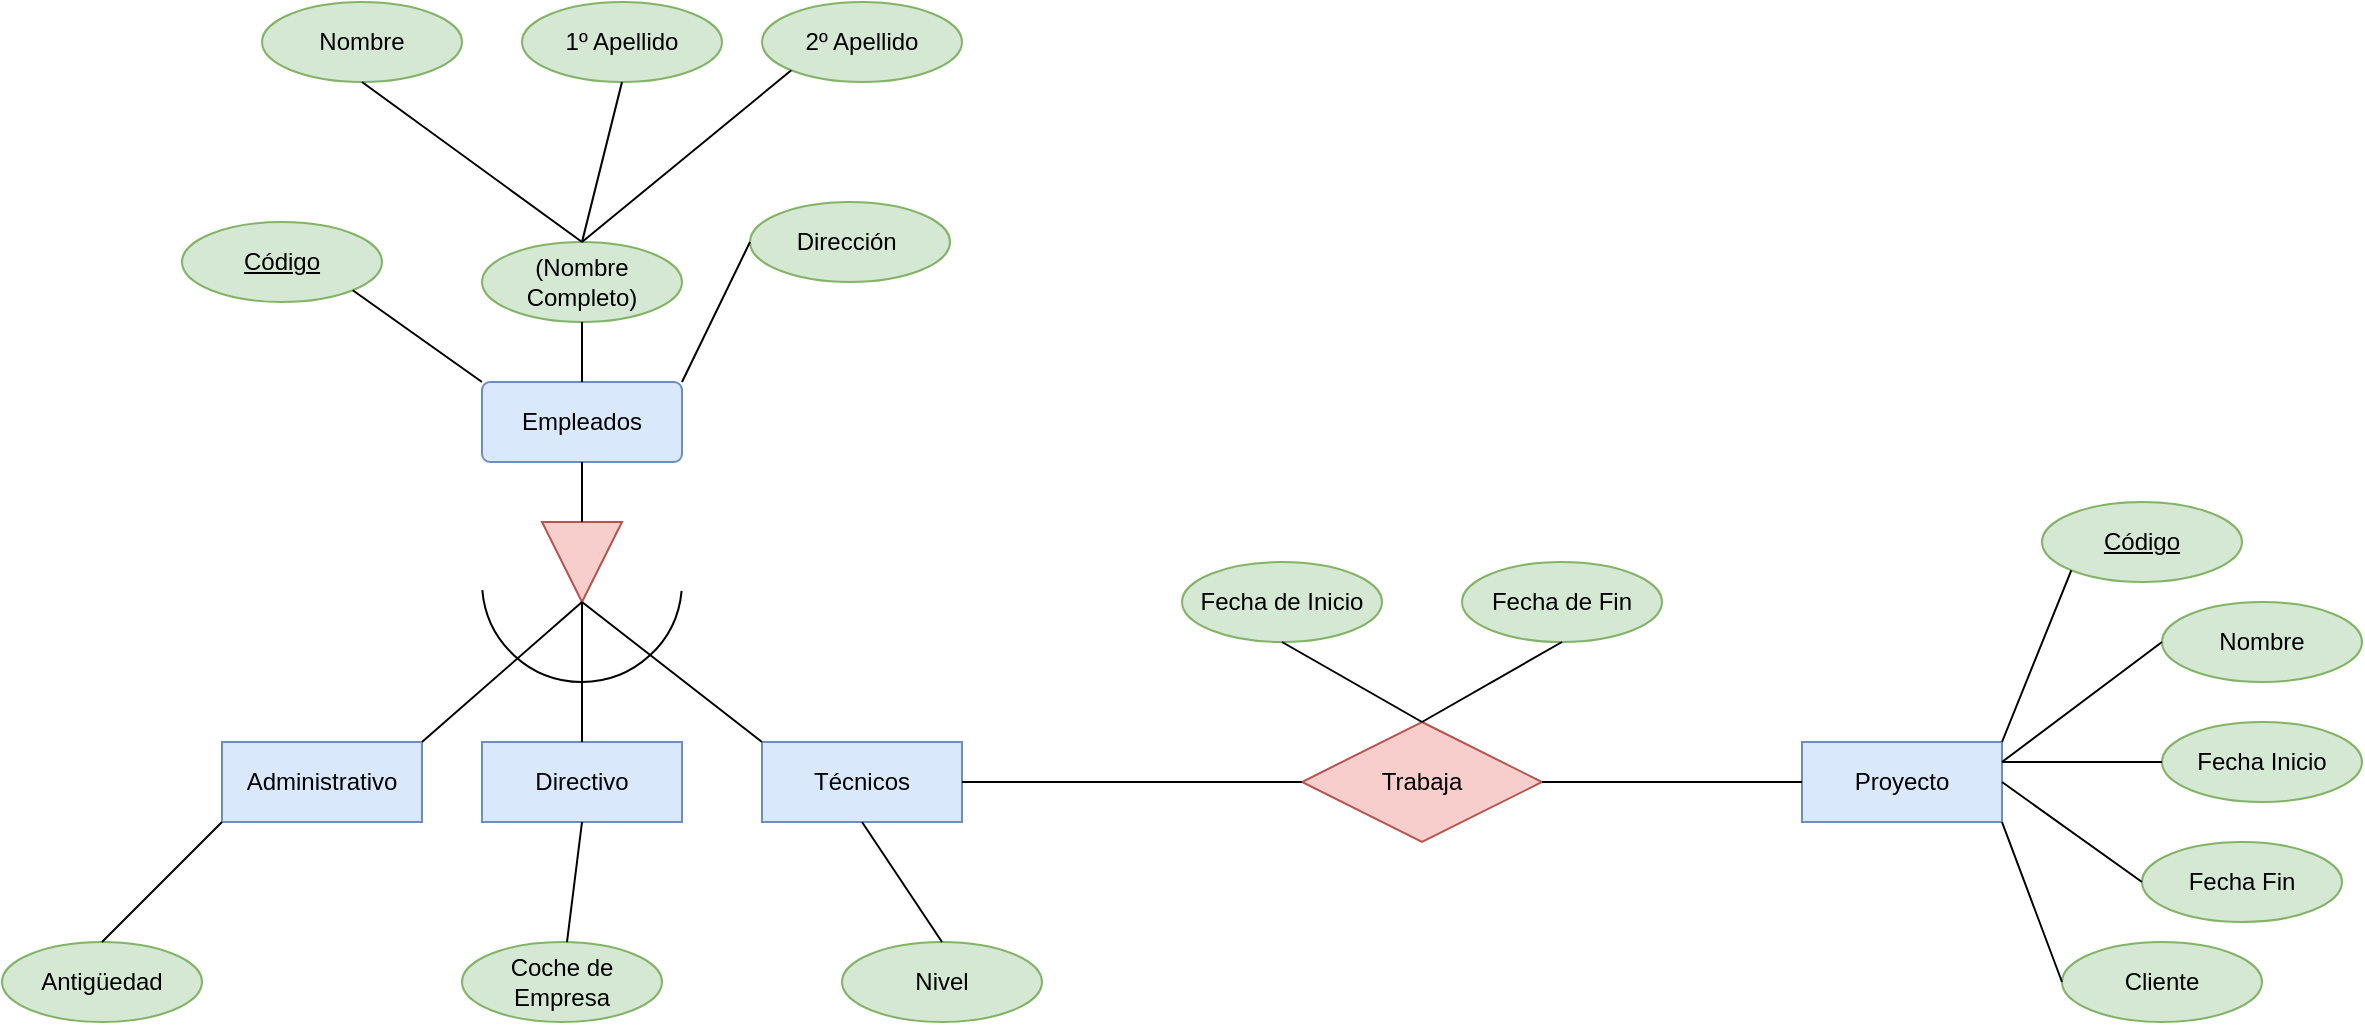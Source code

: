 <mxfile version="22.0.4" type="github">
  <diagram name="Página-1" id="pLvmbkR8kf_tLuu45GgK">
    <mxGraphModel dx="2138" dy="1885" grid="1" gridSize="10" guides="1" tooltips="1" connect="1" arrows="1" fold="1" page="1" pageScale="1" pageWidth="827" pageHeight="1169" math="0" shadow="0">
      <root>
        <mxCell id="0" />
        <mxCell id="1" parent="0" />
        <mxCell id="JgJG5PujccuQfQgZk5N4-16" value="Empleados" style="rounded=1;arcSize=10;whiteSpace=wrap;html=1;align=center;fillColor=#dae8fc;strokeColor=#6c8ebf;" vertex="1" parent="1">
          <mxGeometry x="180" y="130" width="100" height="40" as="geometry" />
        </mxCell>
        <mxCell id="JgJG5PujccuQfQgZk5N4-17" value="Administrativo" style="whiteSpace=wrap;html=1;align=center;fillColor=#dae8fc;strokeColor=#6c8ebf;" vertex="1" parent="1">
          <mxGeometry x="50" y="310" width="100" height="40" as="geometry" />
        </mxCell>
        <mxCell id="JgJG5PujccuQfQgZk5N4-18" value="Directivo" style="whiteSpace=wrap;html=1;align=center;fillColor=#dae8fc;strokeColor=#6c8ebf;" vertex="1" parent="1">
          <mxGeometry x="180" y="310" width="100" height="40" as="geometry" />
        </mxCell>
        <mxCell id="JgJG5PujccuQfQgZk5N4-19" value="Técnicos" style="whiteSpace=wrap;html=1;align=center;fillColor=#dae8fc;strokeColor=#6c8ebf;" vertex="1" parent="1">
          <mxGeometry x="320" y="310" width="100" height="40" as="geometry" />
        </mxCell>
        <mxCell id="JgJG5PujccuQfQgZk5N4-20" value="Proyecto" style="whiteSpace=wrap;html=1;align=center;fillColor=#dae8fc;strokeColor=#6c8ebf;" vertex="1" parent="1">
          <mxGeometry x="840" y="310" width="100" height="40" as="geometry" />
        </mxCell>
        <mxCell id="JgJG5PujccuQfQgZk5N4-21" value="" style="verticalLabelPosition=bottom;verticalAlign=top;html=1;shape=mxgraph.basic.acute_triangle;dx=0.5;rotation=-180;fillColor=#f8cecc;strokeColor=#b85450;" vertex="1" parent="1">
          <mxGeometry x="210" y="200" width="40" height="40" as="geometry" />
        </mxCell>
        <mxCell id="JgJG5PujccuQfQgZk5N4-22" value="" style="endArrow=none;html=1;rounded=0;exitX=0.5;exitY=1;exitDx=0;exitDy=0;entryX=0.5;entryY=1;entryDx=0;entryDy=0;entryPerimeter=0;" edge="1" parent="1" source="JgJG5PujccuQfQgZk5N4-16" target="JgJG5PujccuQfQgZk5N4-21">
          <mxGeometry relative="1" as="geometry">
            <mxPoint x="330" y="350" as="sourcePoint" />
            <mxPoint x="490" y="350" as="targetPoint" />
          </mxGeometry>
        </mxCell>
        <mxCell id="JgJG5PujccuQfQgZk5N4-23" value="" style="endArrow=none;html=1;rounded=0;entryX=0;entryY=0;entryDx=20;entryDy=0;entryPerimeter=0;" edge="1" parent="1" source="JgJG5PujccuQfQgZk5N4-18" target="JgJG5PujccuQfQgZk5N4-21">
          <mxGeometry relative="1" as="geometry">
            <mxPoint x="330" y="350" as="sourcePoint" />
            <mxPoint x="490" y="350" as="targetPoint" />
          </mxGeometry>
        </mxCell>
        <mxCell id="JgJG5PujccuQfQgZk5N4-24" value="" style="endArrow=none;html=1;rounded=0;exitX=0;exitY=0;exitDx=0;exitDy=0;entryX=0;entryY=0;entryDx=20;entryDy=0;entryPerimeter=0;" edge="1" parent="1" source="JgJG5PujccuQfQgZk5N4-19" target="JgJG5PujccuQfQgZk5N4-21">
          <mxGeometry relative="1" as="geometry">
            <mxPoint x="330" y="350" as="sourcePoint" />
            <mxPoint x="230" y="280" as="targetPoint" />
          </mxGeometry>
        </mxCell>
        <mxCell id="JgJG5PujccuQfQgZk5N4-25" value="" style="endArrow=none;html=1;rounded=0;exitX=1;exitY=0;exitDx=0;exitDy=0;" edge="1" parent="1" source="JgJG5PujccuQfQgZk5N4-17">
          <mxGeometry relative="1" as="geometry">
            <mxPoint x="330" y="350" as="sourcePoint" />
            <mxPoint x="230" y="240" as="targetPoint" />
          </mxGeometry>
        </mxCell>
        <mxCell id="JgJG5PujccuQfQgZk5N4-26" value="Código" style="ellipse;whiteSpace=wrap;html=1;align=center;fontStyle=4;fillColor=#d5e8d4;strokeColor=#82b366;" vertex="1" parent="1">
          <mxGeometry x="30" y="50" width="100" height="40" as="geometry" />
        </mxCell>
        <mxCell id="JgJG5PujccuQfQgZk5N4-27" value="(Nombre Completo)" style="ellipse;whiteSpace=wrap;html=1;align=center;fillColor=#d5e8d4;strokeColor=#82b366;" vertex="1" parent="1">
          <mxGeometry x="180" y="60" width="100" height="40" as="geometry" />
        </mxCell>
        <mxCell id="JgJG5PujccuQfQgZk5N4-28" value="Nombre" style="ellipse;whiteSpace=wrap;html=1;align=center;fillColor=#d5e8d4;strokeColor=#82b366;" vertex="1" parent="1">
          <mxGeometry x="70" y="-60" width="100" height="40" as="geometry" />
        </mxCell>
        <mxCell id="JgJG5PujccuQfQgZk5N4-29" value="1º Apellido" style="ellipse;whiteSpace=wrap;html=1;align=center;fillColor=#d5e8d4;strokeColor=#82b366;" vertex="1" parent="1">
          <mxGeometry x="200" y="-60" width="100" height="40" as="geometry" />
        </mxCell>
        <mxCell id="JgJG5PujccuQfQgZk5N4-30" value="2º Apellido" style="ellipse;whiteSpace=wrap;html=1;align=center;fillColor=#d5e8d4;strokeColor=#82b366;" vertex="1" parent="1">
          <mxGeometry x="320" y="-60" width="100" height="40" as="geometry" />
        </mxCell>
        <mxCell id="JgJG5PujccuQfQgZk5N4-31" value="Dirección&amp;nbsp;" style="ellipse;whiteSpace=wrap;html=1;align=center;fillColor=#d5e8d4;strokeColor=#82b366;" vertex="1" parent="1">
          <mxGeometry x="314" y="40" width="100" height="40" as="geometry" />
        </mxCell>
        <mxCell id="JgJG5PujccuQfQgZk5N4-32" value="" style="endArrow=none;html=1;rounded=0;exitX=0.5;exitY=0;exitDx=0;exitDy=0;entryX=0;entryY=1;entryDx=0;entryDy=0;" edge="1" parent="1" source="JgJG5PujccuQfQgZk5N4-27" target="JgJG5PujccuQfQgZk5N4-30">
          <mxGeometry relative="1" as="geometry">
            <mxPoint x="330" y="-10" as="sourcePoint" />
            <mxPoint x="490" y="-10" as="targetPoint" />
          </mxGeometry>
        </mxCell>
        <mxCell id="JgJG5PujccuQfQgZk5N4-33" value="" style="endArrow=none;html=1;rounded=0;entryX=0.5;entryY=1;entryDx=0;entryDy=0;exitX=0.5;exitY=0;exitDx=0;exitDy=0;" edge="1" parent="1" source="JgJG5PujccuQfQgZk5N4-27" target="JgJG5PujccuQfQgZk5N4-29">
          <mxGeometry relative="1" as="geometry">
            <mxPoint x="330" y="-10" as="sourcePoint" />
            <mxPoint x="490" y="-10" as="targetPoint" />
          </mxGeometry>
        </mxCell>
        <mxCell id="JgJG5PujccuQfQgZk5N4-34" value="" style="endArrow=none;html=1;rounded=0;entryX=0.5;entryY=0;entryDx=0;entryDy=0;exitX=0.5;exitY=1;exitDx=0;exitDy=0;" edge="1" parent="1" source="JgJG5PujccuQfQgZk5N4-28" target="JgJG5PujccuQfQgZk5N4-27">
          <mxGeometry relative="1" as="geometry">
            <mxPoint x="330" y="-10" as="sourcePoint" />
            <mxPoint x="490" y="-10" as="targetPoint" />
          </mxGeometry>
        </mxCell>
        <mxCell id="JgJG5PujccuQfQgZk5N4-35" value="" style="endArrow=none;html=1;rounded=0;entryX=0;entryY=0.5;entryDx=0;entryDy=0;exitX=1;exitY=0;exitDx=0;exitDy=0;" edge="1" parent="1" source="JgJG5PujccuQfQgZk5N4-16" target="JgJG5PujccuQfQgZk5N4-31">
          <mxGeometry relative="1" as="geometry">
            <mxPoint x="330" y="-10" as="sourcePoint" />
            <mxPoint x="490" y="-10" as="targetPoint" />
          </mxGeometry>
        </mxCell>
        <mxCell id="JgJG5PujccuQfQgZk5N4-36" value="" style="endArrow=none;html=1;rounded=0;entryX=0.5;entryY=1;entryDx=0;entryDy=0;exitX=0.5;exitY=0;exitDx=0;exitDy=0;" edge="1" parent="1" source="JgJG5PujccuQfQgZk5N4-16" target="JgJG5PujccuQfQgZk5N4-27">
          <mxGeometry relative="1" as="geometry">
            <mxPoint x="330" y="-10" as="sourcePoint" />
            <mxPoint x="490" y="-10" as="targetPoint" />
          </mxGeometry>
        </mxCell>
        <mxCell id="JgJG5PujccuQfQgZk5N4-37" value="" style="endArrow=none;html=1;rounded=0;entryX=0;entryY=0;entryDx=0;entryDy=0;exitX=1;exitY=1;exitDx=0;exitDy=0;" edge="1" parent="1" source="JgJG5PujccuQfQgZk5N4-26" target="JgJG5PujccuQfQgZk5N4-16">
          <mxGeometry relative="1" as="geometry">
            <mxPoint x="330" y="-10" as="sourcePoint" />
            <mxPoint x="490" y="-10" as="targetPoint" />
          </mxGeometry>
        </mxCell>
        <mxCell id="JgJG5PujccuQfQgZk5N4-38" value="Antigüedad" style="ellipse;whiteSpace=wrap;html=1;align=center;fillColor=#d5e8d4;strokeColor=#82b366;" vertex="1" parent="1">
          <mxGeometry x="-60" y="410" width="100" height="40" as="geometry" />
        </mxCell>
        <mxCell id="JgJG5PujccuQfQgZk5N4-39" value="" style="endArrow=none;html=1;rounded=0;exitX=0;exitY=1;exitDx=0;exitDy=0;entryX=0.5;entryY=0;entryDx=0;entryDy=0;" edge="1" parent="1" source="JgJG5PujccuQfQgZk5N4-17" target="JgJG5PujccuQfQgZk5N4-38">
          <mxGeometry relative="1" as="geometry">
            <mxPoint x="330" y="230" as="sourcePoint" />
            <mxPoint x="490" y="230" as="targetPoint" />
          </mxGeometry>
        </mxCell>
        <mxCell id="JgJG5PujccuQfQgZk5N4-40" value="Coche de Empresa" style="ellipse;whiteSpace=wrap;html=1;align=center;fillColor=#d5e8d4;strokeColor=#82b366;" vertex="1" parent="1">
          <mxGeometry x="170" y="410" width="100" height="40" as="geometry" />
        </mxCell>
        <mxCell id="JgJG5PujccuQfQgZk5N4-41" value="Nivel" style="ellipse;whiteSpace=wrap;html=1;align=center;fillColor=#d5e8d4;strokeColor=#82b366;" vertex="1" parent="1">
          <mxGeometry x="360" y="410" width="100" height="40" as="geometry" />
        </mxCell>
        <mxCell id="JgJG5PujccuQfQgZk5N4-42" value="" style="endArrow=none;html=1;rounded=0;exitX=0.5;exitY=1;exitDx=0;exitDy=0;entryX=0.5;entryY=0;entryDx=0;entryDy=0;" edge="1" parent="1" source="JgJG5PujccuQfQgZk5N4-19" target="JgJG5PujccuQfQgZk5N4-41">
          <mxGeometry relative="1" as="geometry">
            <mxPoint x="330" y="230" as="sourcePoint" />
            <mxPoint x="490" y="230" as="targetPoint" />
          </mxGeometry>
        </mxCell>
        <mxCell id="JgJG5PujccuQfQgZk5N4-43" value="" style="endArrow=none;html=1;rounded=0;entryX=0.5;entryY=1;entryDx=0;entryDy=0;" edge="1" parent="1" source="JgJG5PujccuQfQgZk5N4-40" target="JgJG5PujccuQfQgZk5N4-18">
          <mxGeometry relative="1" as="geometry">
            <mxPoint x="330" y="230" as="sourcePoint" />
            <mxPoint x="490" y="230" as="targetPoint" />
          </mxGeometry>
        </mxCell>
        <mxCell id="JgJG5PujccuQfQgZk5N4-44" value="Trabaja" style="shape=rhombus;perimeter=rhombusPerimeter;whiteSpace=wrap;html=1;align=center;fillColor=#f8cecc;strokeColor=#b85450;" vertex="1" parent="1">
          <mxGeometry x="590" y="300" width="120" height="60" as="geometry" />
        </mxCell>
        <mxCell id="JgJG5PujccuQfQgZk5N4-45" value="" style="endArrow=none;html=1;rounded=0;entryX=0;entryY=0.5;entryDx=0;entryDy=0;exitX=1;exitY=0.5;exitDx=0;exitDy=0;" edge="1" parent="1" source="JgJG5PujccuQfQgZk5N4-19" target="JgJG5PujccuQfQgZk5N4-44">
          <mxGeometry relative="1" as="geometry">
            <mxPoint x="330" y="230" as="sourcePoint" />
            <mxPoint x="490" y="230" as="targetPoint" />
          </mxGeometry>
        </mxCell>
        <mxCell id="JgJG5PujccuQfQgZk5N4-46" value="" style="endArrow=none;html=1;rounded=0;entryX=0;entryY=0.5;entryDx=0;entryDy=0;exitX=1;exitY=0.5;exitDx=0;exitDy=0;" edge="1" parent="1" source="JgJG5PujccuQfQgZk5N4-44" target="JgJG5PujccuQfQgZk5N4-20">
          <mxGeometry relative="1" as="geometry">
            <mxPoint x="330" y="230" as="sourcePoint" />
            <mxPoint x="490" y="230" as="targetPoint" />
          </mxGeometry>
        </mxCell>
        <mxCell id="JgJG5PujccuQfQgZk5N4-47" value="Fecha de Inicio" style="ellipse;whiteSpace=wrap;html=1;align=center;fillColor=#d5e8d4;strokeColor=#82b366;" vertex="1" parent="1">
          <mxGeometry x="530" y="220" width="100" height="40" as="geometry" />
        </mxCell>
        <mxCell id="JgJG5PujccuQfQgZk5N4-48" value="Fecha de Fin" style="ellipse;whiteSpace=wrap;html=1;align=center;fillColor=#d5e8d4;strokeColor=#82b366;" vertex="1" parent="1">
          <mxGeometry x="670" y="220" width="100" height="40" as="geometry" />
        </mxCell>
        <mxCell id="JgJG5PujccuQfQgZk5N4-49" value="" style="endArrow=none;html=1;rounded=0;entryX=0.5;entryY=0;entryDx=0;entryDy=0;exitX=0.5;exitY=1;exitDx=0;exitDy=0;" edge="1" parent="1" source="JgJG5PujccuQfQgZk5N4-47" target="JgJG5PujccuQfQgZk5N4-44">
          <mxGeometry relative="1" as="geometry">
            <mxPoint x="330" y="230" as="sourcePoint" />
            <mxPoint x="490" y="230" as="targetPoint" />
          </mxGeometry>
        </mxCell>
        <mxCell id="JgJG5PujccuQfQgZk5N4-50" value="" style="endArrow=none;html=1;rounded=0;entryX=0.5;entryY=0;entryDx=0;entryDy=0;exitX=0.5;exitY=1;exitDx=0;exitDy=0;" edge="1" parent="1" source="JgJG5PujccuQfQgZk5N4-48" target="JgJG5PujccuQfQgZk5N4-44">
          <mxGeometry relative="1" as="geometry">
            <mxPoint x="330" y="230" as="sourcePoint" />
            <mxPoint x="490" y="230" as="targetPoint" />
          </mxGeometry>
        </mxCell>
        <mxCell id="JgJG5PujccuQfQgZk5N4-51" value="" style="verticalLabelPosition=bottom;verticalAlign=top;html=1;shape=mxgraph.basic.arc;startAngle=0.264;endAngle=0.737;" vertex="1" parent="1">
          <mxGeometry x="180" y="180" width="100" height="100" as="geometry" />
        </mxCell>
        <mxCell id="JgJG5PujccuQfQgZk5N4-53" value="Código" style="ellipse;whiteSpace=wrap;html=1;align=center;fontStyle=4;fillColor=#d5e8d4;strokeColor=#82b366;" vertex="1" parent="1">
          <mxGeometry x="960" y="190" width="100" height="40" as="geometry" />
        </mxCell>
        <mxCell id="JgJG5PujccuQfQgZk5N4-54" value="Nombre" style="ellipse;whiteSpace=wrap;html=1;align=center;fillColor=#d5e8d4;strokeColor=#82b366;" vertex="1" parent="1">
          <mxGeometry x="1020" y="240" width="100" height="40" as="geometry" />
        </mxCell>
        <mxCell id="JgJG5PujccuQfQgZk5N4-55" value="Fecha Inicio" style="ellipse;whiteSpace=wrap;html=1;align=center;fillColor=#d5e8d4;strokeColor=#82b366;" vertex="1" parent="1">
          <mxGeometry x="1020" y="300" width="100" height="40" as="geometry" />
        </mxCell>
        <mxCell id="JgJG5PujccuQfQgZk5N4-56" value="Fecha Fin" style="ellipse;whiteSpace=wrap;html=1;align=center;fillColor=#d5e8d4;strokeColor=#82b366;" vertex="1" parent="1">
          <mxGeometry x="1010" y="360" width="100" height="40" as="geometry" />
        </mxCell>
        <mxCell id="JgJG5PujccuQfQgZk5N4-57" value="Cliente" style="ellipse;whiteSpace=wrap;html=1;align=center;fillColor=#d5e8d4;strokeColor=#82b366;" vertex="1" parent="1">
          <mxGeometry x="970" y="410" width="100" height="40" as="geometry" />
        </mxCell>
        <mxCell id="JgJG5PujccuQfQgZk5N4-58" value="" style="endArrow=none;html=1;rounded=0;entryX=0;entryY=1;entryDx=0;entryDy=0;exitX=1;exitY=0;exitDx=0;exitDy=0;" edge="1" parent="1" source="JgJG5PujccuQfQgZk5N4-20" target="JgJG5PujccuQfQgZk5N4-53">
          <mxGeometry relative="1" as="geometry">
            <mxPoint x="940" y="300" as="sourcePoint" />
            <mxPoint x="980" y="230" as="targetPoint" />
          </mxGeometry>
        </mxCell>
        <mxCell id="JgJG5PujccuQfQgZk5N4-59" value="" style="endArrow=none;html=1;rounded=0;exitX=1;exitY=0.25;exitDx=0;exitDy=0;entryX=0;entryY=0.5;entryDx=0;entryDy=0;" edge="1" parent="1" source="JgJG5PujccuQfQgZk5N4-20" target="JgJG5PujccuQfQgZk5N4-54">
          <mxGeometry relative="1" as="geometry">
            <mxPoint x="820" y="230" as="sourcePoint" />
            <mxPoint x="980" y="230" as="targetPoint" />
          </mxGeometry>
        </mxCell>
        <mxCell id="JgJG5PujccuQfQgZk5N4-60" value="" style="endArrow=none;html=1;rounded=0;entryX=0;entryY=0.5;entryDx=0;entryDy=0;" edge="1" parent="1" target="JgJG5PujccuQfQgZk5N4-55">
          <mxGeometry relative="1" as="geometry">
            <mxPoint x="940" y="320" as="sourcePoint" />
            <mxPoint x="980" y="230" as="targetPoint" />
          </mxGeometry>
        </mxCell>
        <mxCell id="JgJG5PujccuQfQgZk5N4-61" value="" style="endArrow=none;html=1;rounded=0;entryX=0;entryY=0.5;entryDx=0;entryDy=0;exitX=1;exitY=0.5;exitDx=0;exitDy=0;" edge="1" parent="1" source="JgJG5PujccuQfQgZk5N4-20" target="JgJG5PujccuQfQgZk5N4-56">
          <mxGeometry relative="1" as="geometry">
            <mxPoint x="820" y="230" as="sourcePoint" />
            <mxPoint x="980" y="230" as="targetPoint" />
          </mxGeometry>
        </mxCell>
        <mxCell id="JgJG5PujccuQfQgZk5N4-62" value="" style="endArrow=none;html=1;rounded=0;entryX=0;entryY=0.5;entryDx=0;entryDy=0;exitX=1;exitY=1;exitDx=0;exitDy=0;" edge="1" parent="1" source="JgJG5PujccuQfQgZk5N4-20" target="JgJG5PujccuQfQgZk5N4-57">
          <mxGeometry relative="1" as="geometry">
            <mxPoint x="820" y="230" as="sourcePoint" />
            <mxPoint x="980" y="230" as="targetPoint" />
          </mxGeometry>
        </mxCell>
      </root>
    </mxGraphModel>
  </diagram>
</mxfile>
